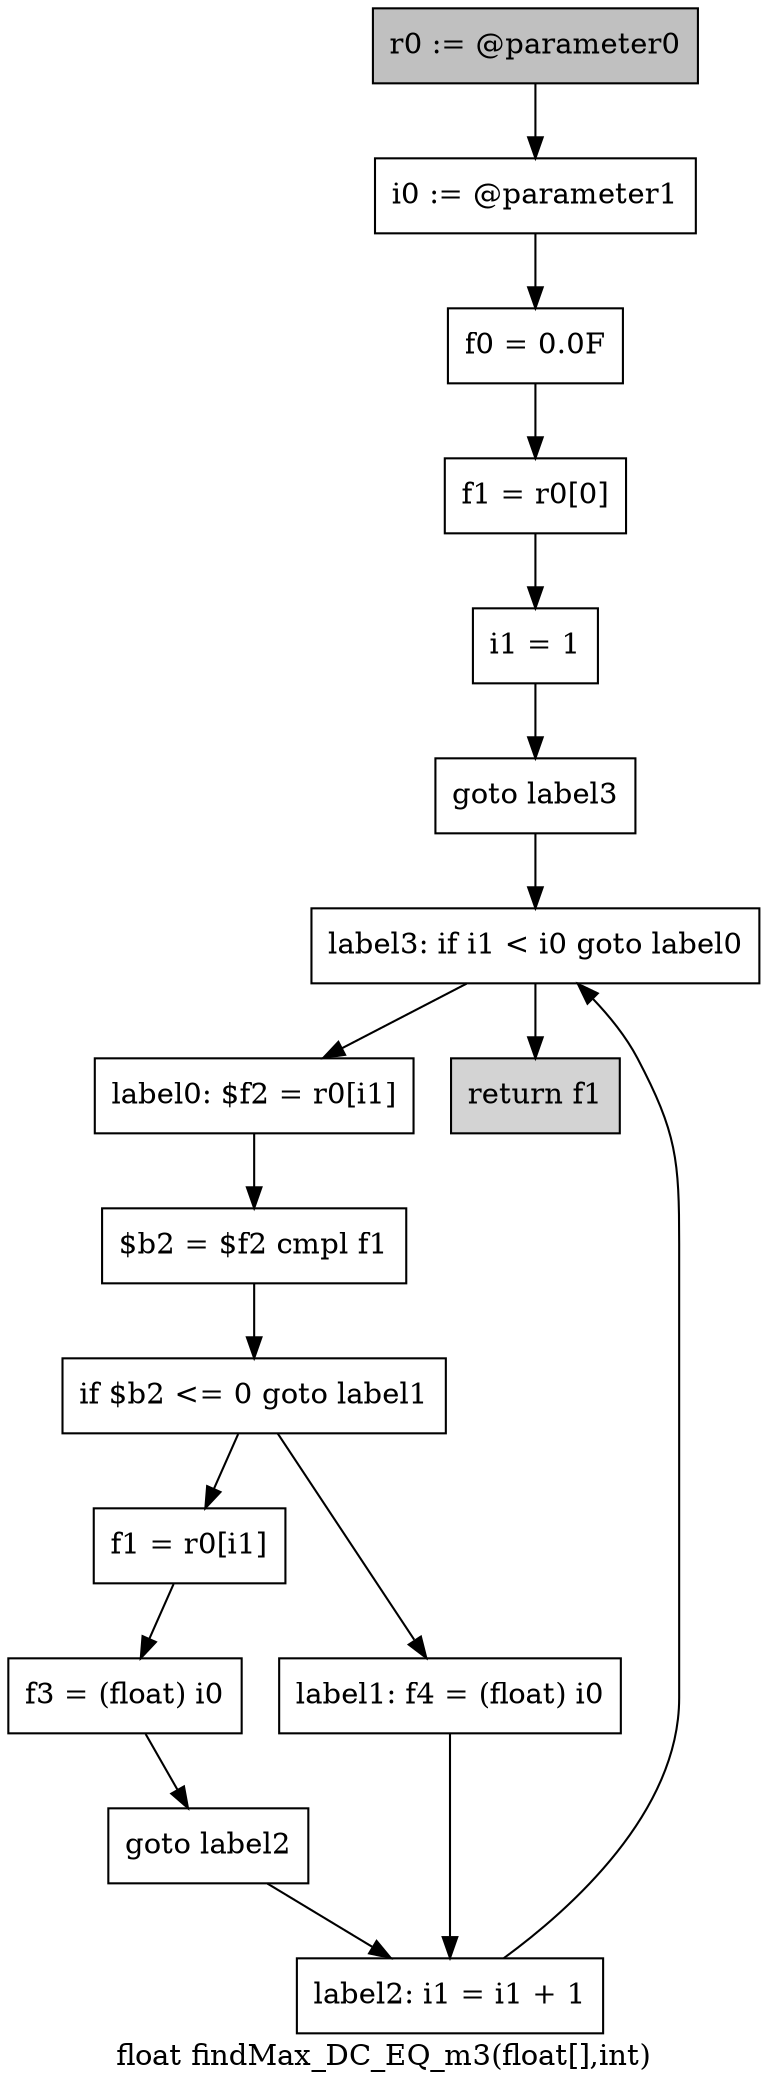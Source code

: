 digraph "float findMax_DC_EQ_m3(float[],int)" {
    label="float findMax_DC_EQ_m3(float[],int)";
    node [shape=box];
    "0" [style=filled,fillcolor=gray,label="r0 := @parameter0",];
    "1" [label="i0 := @parameter1",];
    "0"->"1";
    "2" [label="f0 = 0.0F",];
    "1"->"2";
    "3" [label="f1 = r0[0]",];
    "2"->"3";
    "4" [label="i1 = 1",];
    "3"->"4";
    "5" [label="goto label3",];
    "4"->"5";
    "14" [label="label3: if i1 < i0 goto label0",];
    "5"->"14";
    "6" [label="label0: $f2 = r0[i1]",];
    "7" [label="$b2 = $f2 cmpl f1",];
    "6"->"7";
    "8" [label="if $b2 <= 0 goto label1",];
    "7"->"8";
    "9" [label="f1 = r0[i1]",];
    "8"->"9";
    "12" [label="label1: f4 = (float) i0",];
    "8"->"12";
    "10" [label="f3 = (float) i0",];
    "9"->"10";
    "11" [label="goto label2",];
    "10"->"11";
    "13" [label="label2: i1 = i1 + 1",];
    "11"->"13";
    "12"->"13";
    "13"->"14";
    "14"->"6";
    "15" [style=filled,fillcolor=lightgray,label="return f1",];
    "14"->"15";
}
